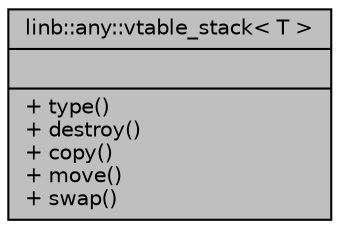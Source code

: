digraph "linb::any::vtable_stack&lt; T &gt;"
{
 // LATEX_PDF_SIZE
  edge [fontname="Helvetica",fontsize="10",labelfontname="Helvetica",labelfontsize="10"];
  node [fontname="Helvetica",fontsize="10",shape=record];
  Node1 [label="{linb::any::vtable_stack\< T \>\n||+ type()\l+ destroy()\l+ copy()\l+ move()\l+ swap()\l}",height=0.2,width=0.4,color="black", fillcolor="grey75", style="filled", fontcolor="black",tooltip="VTable for stack allocated storage."];
}

